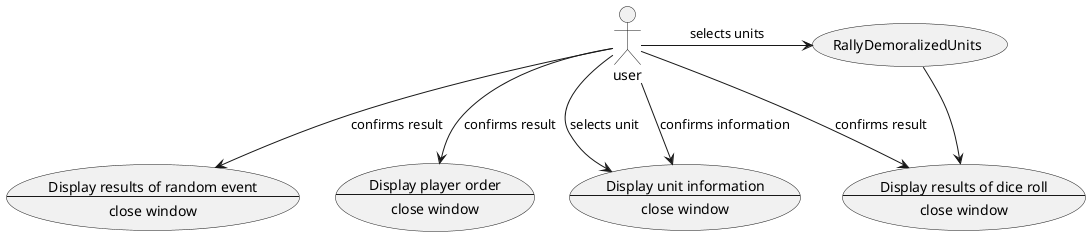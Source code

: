 @startuml
usecase RollDice as "Display results of dice roll
  --
  close window"
usecase RandomEvent as "Display results of random event
  --
  close window"
usecase PlayerOrder as "Display player order
  --
  close window"

usecase RallyDemoralizedUnits
usecase DisplayUnit as "Display unit information
  --
  close window"


actor user
user --> (RollDice) : "confirms result"
user --> (RandomEvent) : "confirms result"
user --> (PlayerOrder) : "confirms result"
user --> (DisplayUnit) : "selects unit"
user --> (DisplayUnit) : "confirms information"
user -> (RallyDemoralizedUnits) : "selects units"
(RallyDemoralizedUnits) --> (RollDice)


@enduml